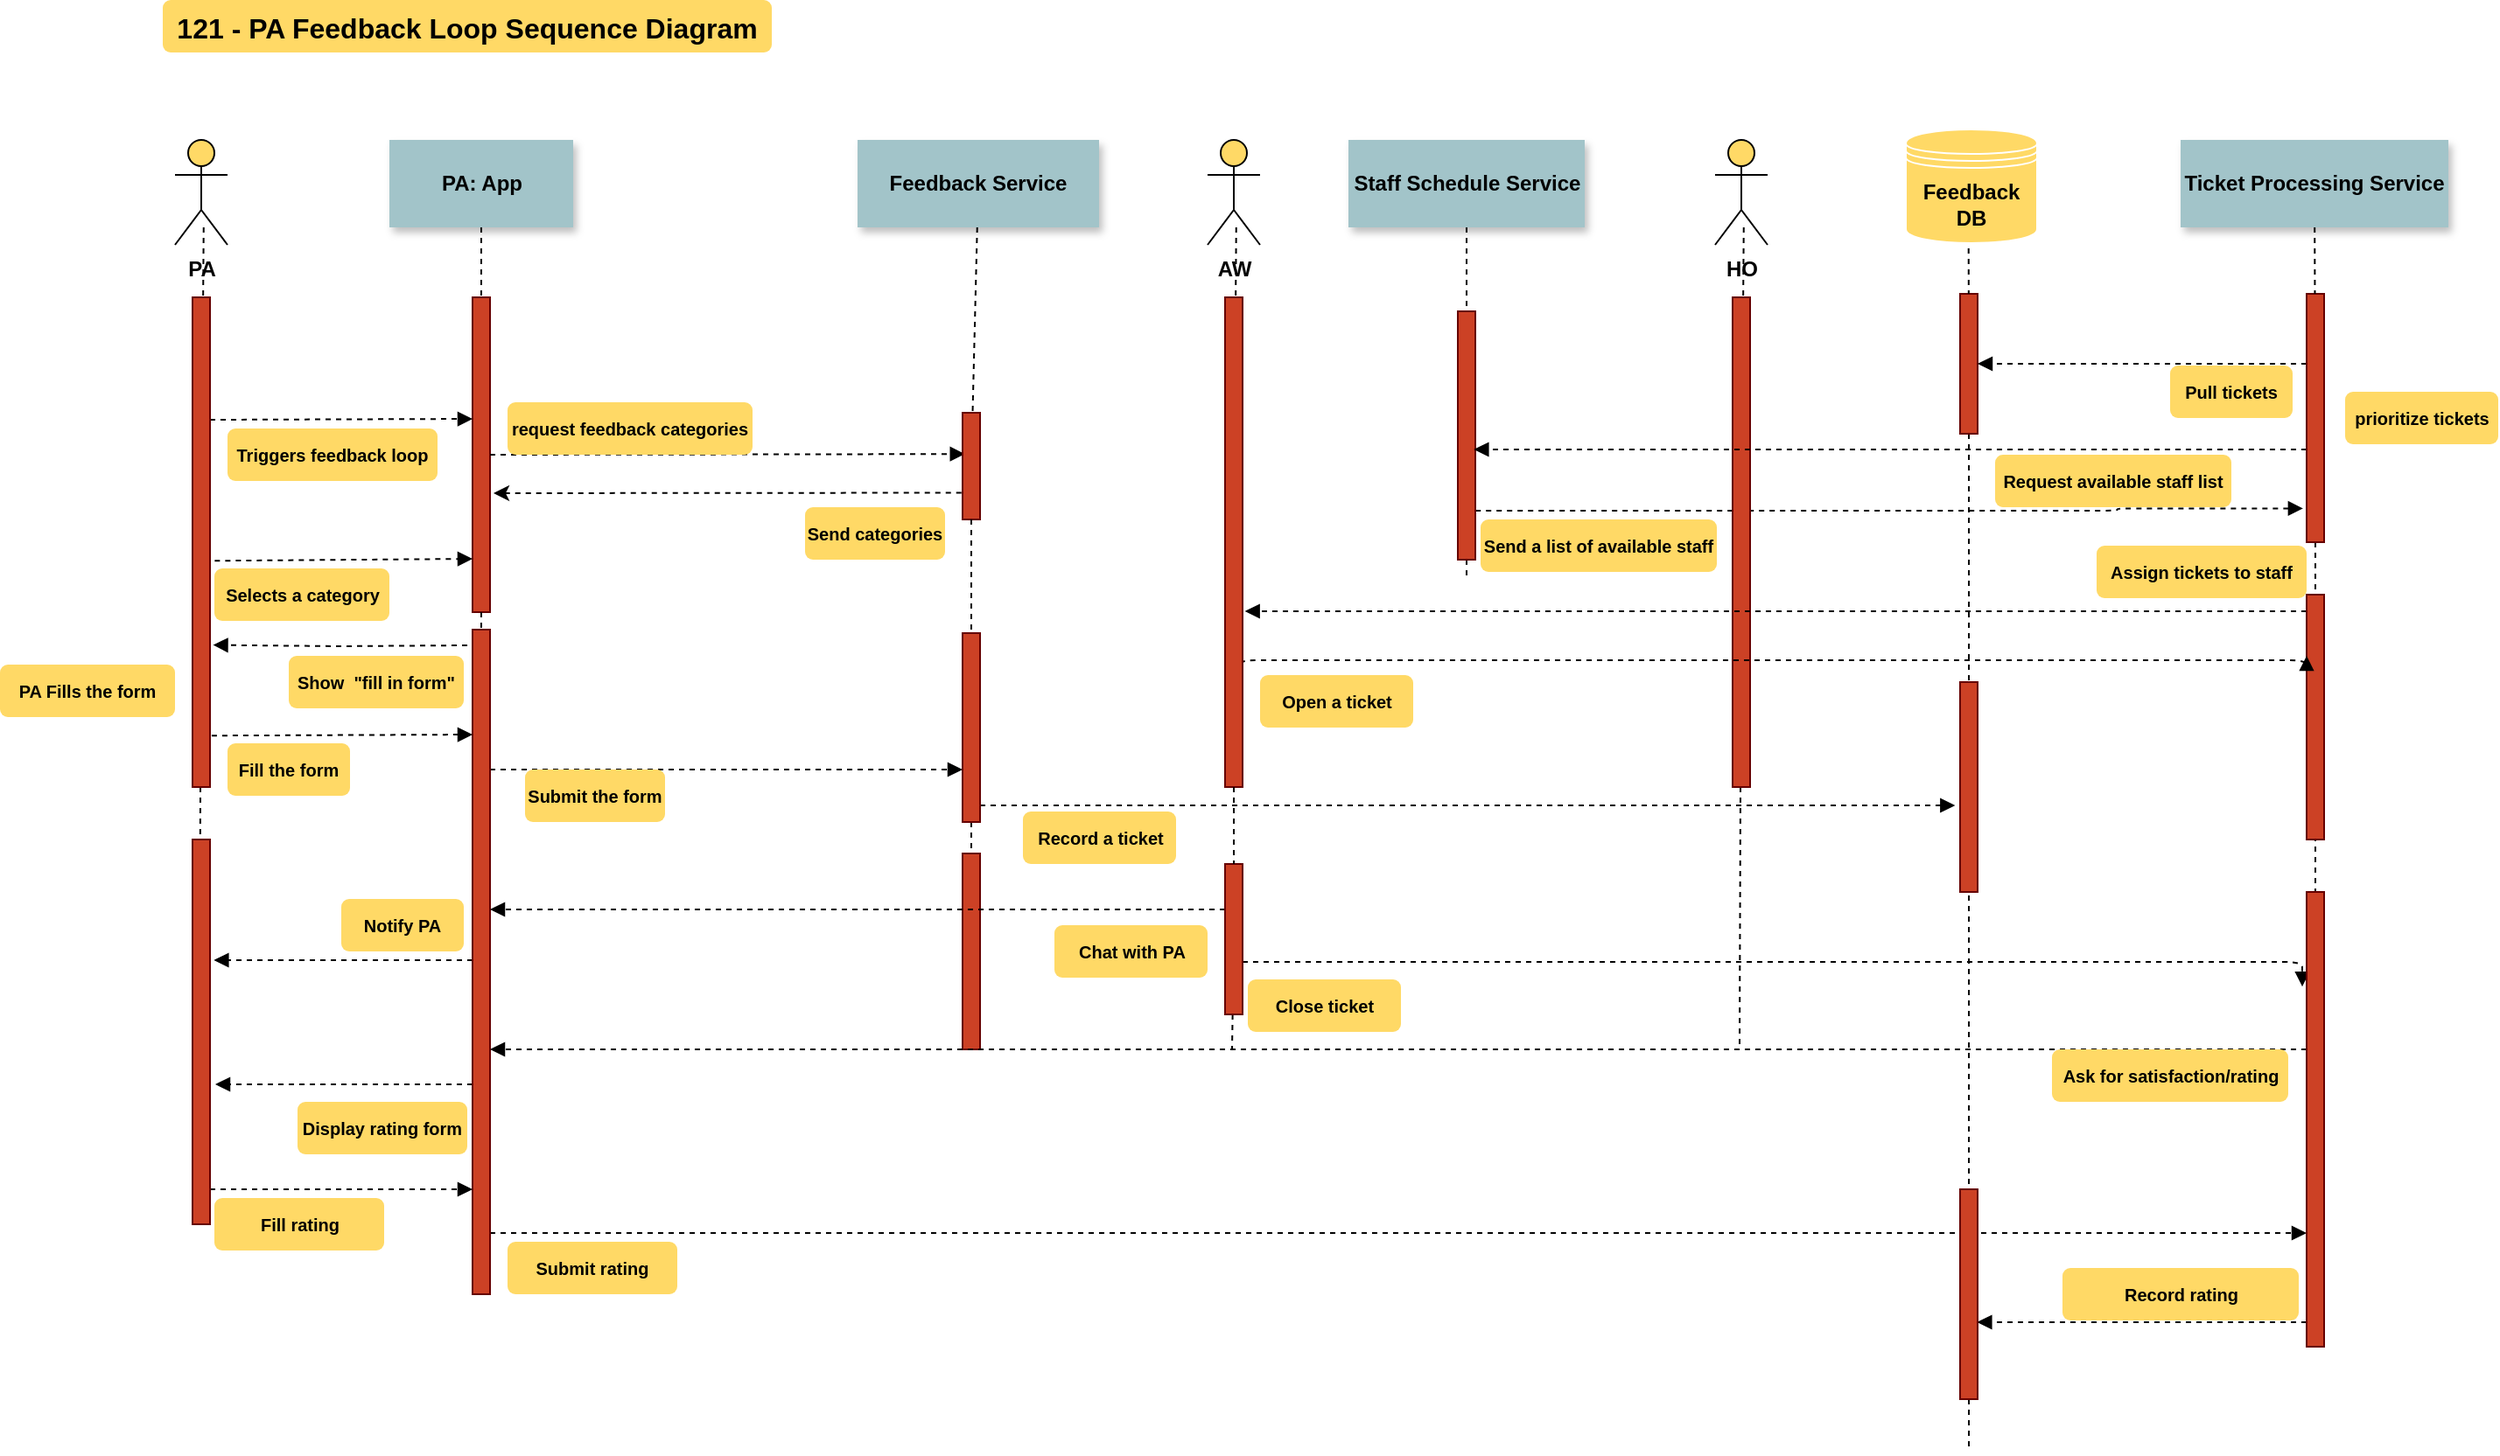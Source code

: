 <mxfile version="12.1.7" type="github" pages="1">
  <diagram name="Page-1" id="9361dd3d-8414-5efd-6122-117bd74ce7a7">
    <mxGraphModel dx="2107" dy="1023" grid="1" gridSize="10" guides="1" tooltips="1" connect="1" arrows="1" fold="1" page="0" pageScale="1.5" pageWidth="826" pageHeight="1169" background="#ffffff" math="0" shadow="0">
      <root>
        <mxCell id="0"/>
        <mxCell id="1" parent="0"/>
        <mxCell id="2" value="" style="fillColor=#CC4125;strokeColor=#660000" parent="1" vertex="1">
          <mxGeometry x="30" y="150" width="10" height="180" as="geometry"/>
        </mxCell>
        <mxCell id="4" value="PA: App" style="shadow=1;fillColor=#A2C4C9;strokeColor=none;whiteSpace=wrap;fontStyle=1" parent="1" vertex="1">
          <mxGeometry x="-17.5" y="60" width="105" height="50" as="geometry"/>
        </mxCell>
        <mxCell id="7" value="Staff Schedule Service" style="shadow=1;fillColor=#A2C4C9;strokeColor=none;whiteSpace=wrap;fontStyle=1" parent="1" vertex="1">
          <mxGeometry x="530.5" y="60" width="135" height="50" as="geometry"/>
        </mxCell>
        <mxCell id="9" value="" style="edgeStyle=none;verticalLabelPosition=top;verticalAlign=bottom;entryX=0.138;entryY=0.387;entryDx=0;entryDy=0;exitX=1;exitY=0.5;exitDx=0;exitDy=0;entryPerimeter=0;dashed=1;endFill=1;endArrow=block;startFill=0;startArrow=none;" parent="1" source="2" target="4HXD_U9j3b60p4fibFge-90" edge="1">
          <mxGeometry x="-150" y="4" width="100" height="100" as="geometry">
            <mxPoint x="60" y="243.5" as="sourcePoint"/>
            <mxPoint x="241.6" y="245.159" as="targetPoint"/>
            <mxPoint x="-31" y="1" as="offset"/>
          </mxGeometry>
        </mxCell>
        <mxCell id="11" value="" style="edgeStyle=none;verticalLabelPosition=top;verticalAlign=bottom;endArrow=none;startArrow=classic;dashed=1;entryX=0;entryY=0.75;entryDx=0;entryDy=0;" parent="1" target="4HXD_U9j3b60p4fibFge-90" edge="1">
          <mxGeometry x="120" y="172.259" width="100" height="100" as="geometry">
            <mxPoint x="42" y="262" as="sourcePoint"/>
            <mxPoint x="286.76" y="260.398" as="targetPoint"/>
          </mxGeometry>
        </mxCell>
        <mxCell id="16" value="" style="edgeStyle=none;endArrow=none;dashed=1;" parent="1" source="4HXD_U9j3b60p4fibFge-112" edge="1">
          <mxGeometry x="807.043" y="270" width="100" height="100" as="geometry">
            <mxPoint x="884.543" y="220.0" as="sourcePoint"/>
            <mxPoint x="885" y="810" as="targetPoint"/>
          </mxGeometry>
        </mxCell>
        <mxCell id="17" value="" style="fillColor=#CC4125;strokeColor=#660000" parent="1" vertex="1">
          <mxGeometry x="880" y="370" width="10" height="120" as="geometry"/>
        </mxCell>
        <mxCell id="30" value="Feedback Service" style="shadow=1;fillColor=#A2C4C9;strokeColor=none;whiteSpace=wrap;fontStyle=1" parent="1" vertex="1">
          <mxGeometry x="250" y="60" width="138" height="50" as="geometry"/>
        </mxCell>
        <mxCell id="33" value="" style="edgeStyle=elbowEdgeStyle;elbow=horizontal;endArrow=none;dashed=1" parent="1" source="4" target="2" edge="1">
          <mxGeometry x="60.0" y="310" width="100" height="100" as="geometry">
            <mxPoint x="60.0" y="410" as="sourcePoint"/>
            <mxPoint x="160" y="310" as="targetPoint"/>
          </mxGeometry>
        </mxCell>
        <mxCell id="jYBo3Zhqs0pMkhHqMW5u-86" value="" style="edgeStyle=orthogonalEdgeStyle;rounded=1;orthogonalLoop=1;jettySize=auto;html=1;entryX=1.175;entryY=0.71;entryDx=0;entryDy=0;entryPerimeter=0;dashed=1;verticalAlign=bottom;endFill=1;endArrow=block;startFill=0;startArrow=none;" parent="1" target="jYBo3Zhqs0pMkhHqMW5u-84" edge="1">
          <mxGeometry x="0.061" y="-19" relative="1" as="geometry">
            <mxPoint x="27" y="349" as="sourcePoint"/>
            <mxPoint as="offset"/>
          </mxGeometry>
        </mxCell>
        <mxCell id="jYBo3Zhqs0pMkhHqMW5u-87" value="" style="text;html=1;resizable=0;points=[];align=center;verticalAlign=bottom;labelBackgroundColor=#ffffff;rounded=1;dashed=1;fontSize=11;strokeColor=#000000;endFill=1;endArrow=block;startFill=0;startArrow=none;" parent="jYBo3Zhqs0pMkhHqMW5u-86" vertex="1" connectable="0">
          <mxGeometry x="0.15" y="-4" relative="1" as="geometry">
            <mxPoint x="6.5" y="25" as="offset"/>
          </mxGeometry>
        </mxCell>
        <mxCell id="xaEXVbpPQqgU4EdOG0RL-72" style="edgeStyle=elbowEdgeStyle;orthogonalLoop=1;jettySize=auto;elbow=vertical;html=1;dashed=1;startFill=0;endArrow=block;endFill=1;" edge="1" parent="1" source="42">
          <mxGeometry relative="1" as="geometry">
            <mxPoint x="310" y="420" as="targetPoint"/>
          </mxGeometry>
        </mxCell>
        <mxCell id="xaEXVbpPQqgU4EdOG0RL-135" style="edgeStyle=elbowEdgeStyle;orthogonalLoop=1;jettySize=auto;elbow=vertical;html=1;dashed=1;startFill=0;endArrow=block;endFill=1;entryX=1.217;entryY=0.313;entryDx=0;entryDy=0;entryPerimeter=0;" edge="1" parent="1" source="42" target="xaEXVbpPQqgU4EdOG0RL-137">
          <mxGeometry relative="1" as="geometry">
            <mxPoint x="-120.0" y="495" as="targetPoint"/>
            <Array as="points"/>
          </mxGeometry>
        </mxCell>
        <mxCell id="xaEXVbpPQqgU4EdOG0RL-161" style="edgeStyle=elbowEdgeStyle;orthogonalLoop=1;jettySize=auto;elbow=vertical;html=1;entryX=1.3;entryY=0.638;entryDx=0;entryDy=0;dashed=1;startFill=0;endArrow=block;endFill=1;entryPerimeter=0;" edge="1" parent="1" source="42" target="xaEXVbpPQqgU4EdOG0RL-137">
          <mxGeometry relative="1" as="geometry">
            <Array as="points">
              <mxPoint x="-80" y="600"/>
            </Array>
          </mxGeometry>
        </mxCell>
        <mxCell id="xaEXVbpPQqgU4EdOG0RL-165" style="edgeStyle=elbowEdgeStyle;orthogonalLoop=1;jettySize=auto;elbow=vertical;html=1;entryX=0;entryY=0.75;entryDx=0;entryDy=0;dashed=1;startFill=0;endArrow=block;endFill=1;" edge="1" parent="1" source="42" target="xaEXVbpPQqgU4EdOG0RL-132">
          <mxGeometry relative="1" as="geometry"/>
        </mxCell>
        <mxCell id="42" value="" style="fillColor=#CC4125;strokeColor=#660000" parent="1" vertex="1">
          <mxGeometry x="30" y="340" width="10" height="380" as="geometry"/>
        </mxCell>
        <mxCell id="44" value="" style="edgeStyle=none;dashed=1;endArrow=none" parent="1" source="2" target="42" edge="1">
          <mxGeometry x="-120" y="300" width="100" height="100" as="geometry">
            <mxPoint x="-120" y="400" as="sourcePoint"/>
            <mxPoint x="-20" y="300" as="targetPoint"/>
          </mxGeometry>
        </mxCell>
        <mxCell id="49" value="" style="fillColor=#CC4125;strokeColor=#660000" parent="1" vertex="1">
          <mxGeometry x="310" y="468" width="10" height="112" as="geometry"/>
        </mxCell>
        <mxCell id="50" value="" style="edgeStyle=none;endArrow=none;dashed=1" parent="1" source="4HXD_U9j3b60p4fibFge-125" target="49" edge="1">
          <mxGeometry x="266.571" y="205" width="100" height="100" as="geometry">
            <mxPoint x="341.736" y="150" as="sourcePoint"/>
            <mxPoint x="341.736" y="329.394" as="targetPoint"/>
          </mxGeometry>
        </mxCell>
        <mxCell id="71" value="121 - PA Feedback Loop Sequence Diagram" style="rounded=1;fontStyle=1;fillColor=#FFD966;strokeColor=none;fontSize=16;" parent="1" vertex="1">
          <mxGeometry x="-147" y="-20" width="348" height="30" as="geometry"/>
        </mxCell>
        <mxCell id="72" value="PA Fills the form" style="rounded=1;fontStyle=1;fillColor=#FFD966;strokeColor=none;whiteSpace=wrap;fontSize=10;" parent="1" vertex="1">
          <mxGeometry x="-240" y="360" width="100" height="30" as="geometry"/>
        </mxCell>
        <mxCell id="4HXD_U9j3b60p4fibFge-92" style="edgeStyle=orthogonalEdgeStyle;rounded=1;orthogonalLoop=1;jettySize=auto;html=1;dashed=1;verticalAlign=bottom;endFill=1;endArrow=block;startFill=0;startArrow=none;exitX=1.01;exitY=0.803;exitDx=0;exitDy=0;exitPerimeter=0;entryX=-0.205;entryY=0.864;entryDx=0;entryDy=0;entryPerimeter=0;" parent="1" edge="1" target="xaEXVbpPQqgU4EdOG0RL-106" source="4HXD_U9j3b60p4fibFge-109">
          <mxGeometry relative="1" as="geometry">
            <mxPoint x="640" y="270" as="sourcePoint"/>
            <mxPoint x="797" y="270" as="targetPoint"/>
            <Array as="points">
              <mxPoint x="970" y="272"/>
              <mxPoint x="970" y="271"/>
            </Array>
          </mxGeometry>
        </mxCell>
        <mxCell id="4HXD_U9j3b60p4fibFge-93" value="" style="text;html=1;resizable=0;points=[];align=center;verticalAlign=bottom;labelBackgroundColor=#ffffff;rounded=1;dashed=1;fontSize=11;strokeColor=#000000;endFill=1;endArrow=block;startFill=0;startArrow=none;" parent="4HXD_U9j3b60p4fibFge-92" vertex="1" connectable="0">
          <mxGeometry x="-0.003" y="10" relative="1" as="geometry">
            <mxPoint x="-159.5" y="28" as="offset"/>
          </mxGeometry>
        </mxCell>
        <mxCell id="HILvpN4AN2ozblUCMKvK-93" value="" style="edgeStyle=none;endArrow=none;dashed=1;exitX=0.5;exitY=1;exitDx=0;exitDy=0;" parent="1" source="4HXD_U9j3b60p4fibFge-109" edge="1">
          <mxGeometry x="626.571" y="339.697" width="100" height="100" as="geometry">
            <mxPoint x="598" y="270" as="sourcePoint"/>
            <mxPoint x="598" y="310" as="targetPoint"/>
          </mxGeometry>
        </mxCell>
        <mxCell id="4HXD_U9j3b60p4fibFge-90" value="" style="fillColor=#CC4125;strokeColor=#660000" parent="1" vertex="1">
          <mxGeometry x="310" y="216" width="10" height="61" as="geometry"/>
        </mxCell>
        <mxCell id="4HXD_U9j3b60p4fibFge-91" value="" style="edgeStyle=none;endArrow=none;dashed=1" parent="1" source="30" target="4HXD_U9j3b60p4fibFge-90" edge="1">
          <mxGeometry x="266.571" y="205" width="100" height="100" as="geometry">
            <mxPoint x="315" y="110" as="sourcePoint"/>
            <mxPoint x="315" y="468.333" as="targetPoint"/>
          </mxGeometry>
        </mxCell>
        <mxCell id="4HXD_U9j3b60p4fibFge-109" value="" style="fillColor=#CC4125;strokeColor=#660000" parent="1" vertex="1">
          <mxGeometry x="593" y="158" width="10" height="142" as="geometry"/>
        </mxCell>
        <mxCell id="4HXD_U9j3b60p4fibFge-110" value="" style="edgeStyle=none;endArrow=none;dashed=1;exitX=0.5;exitY=1;exitDx=0;exitDy=0;" parent="1" source="7" target="4HXD_U9j3b60p4fibFge-109" edge="1">
          <mxGeometry x="626.571" y="339.697" width="100" height="100" as="geometry">
            <mxPoint x="597.5" y="110" as="sourcePoint"/>
            <mxPoint x="597.881" y="307" as="targetPoint"/>
          </mxGeometry>
        </mxCell>
        <mxCell id="4HXD_U9j3b60p4fibFge-112" value="" style="fillColor=#CC4125;strokeColor=#660000" parent="1" vertex="1">
          <mxGeometry x="880" y="148" width="10" height="80" as="geometry"/>
        </mxCell>
        <mxCell id="4HXD_U9j3b60p4fibFge-113" value="" style="edgeStyle=none;endArrow=none;dashed=1;" parent="1" target="4HXD_U9j3b60p4fibFge-112" edge="1">
          <mxGeometry x="807.043" y="270" width="100" height="100" as="geometry">
            <mxPoint x="884.836" y="110" as="sourcePoint"/>
            <mxPoint x="884.965" y="290" as="targetPoint"/>
          </mxGeometry>
        </mxCell>
        <mxCell id="4HXD_U9j3b60p4fibFge-121" value="prioritize tickets" style="rounded=1;fontStyle=1;fillColor=#FFD966;strokeColor=none;whiteSpace=wrap;fontSize=10;" parent="1" vertex="1">
          <mxGeometry x="1100" y="204" width="87.5" height="30" as="geometry"/>
        </mxCell>
        <mxCell id="xaEXVbpPQqgU4EdOG0RL-100" style="edgeStyle=elbowEdgeStyle;orthogonalLoop=1;jettySize=auto;elbow=vertical;html=1;dashed=1;startFill=0;endArrow=block;endFill=1;entryX=-0.283;entryY=0.586;entryDx=0;entryDy=0;entryPerimeter=0;" edge="1" parent="1" source="4HXD_U9j3b60p4fibFge-125" target="17">
          <mxGeometry relative="1" as="geometry">
            <mxPoint x="850" y="440" as="targetPoint"/>
          </mxGeometry>
        </mxCell>
        <mxCell id="4HXD_U9j3b60p4fibFge-125" value="" style="fillColor=#CC4125;strokeColor=#660000" parent="1" vertex="1">
          <mxGeometry x="310" y="342" width="10" height="108" as="geometry"/>
        </mxCell>
        <mxCell id="4HXD_U9j3b60p4fibFge-126" value="" style="edgeStyle=none;endArrow=none;dashed=1" parent="1" source="4HXD_U9j3b60p4fibFge-90" target="4HXD_U9j3b60p4fibFge-125" edge="1">
          <mxGeometry x="266.571" y="205" width="100" height="100" as="geometry">
            <mxPoint x="315.0" y="280.0" as="sourcePoint"/>
            <mxPoint x="315.0" y="468" as="targetPoint"/>
          </mxGeometry>
        </mxCell>
        <mxCell id="jYBo3Zhqs0pMkhHqMW5u-81" value="" style="edgeStyle=none;verticalLabelPosition=top;verticalAlign=bottom;labelPosition=left;align=center;exitX=1.268;exitY=0.538;exitDx=0;exitDy=0;exitPerimeter=0;dashed=1;endFill=1;endArrow=block;startFill=0;startArrow=none;" parent="1" source="jYBo3Zhqs0pMkhHqMW5u-84" edge="1">
          <mxGeometry width="100" height="100" as="geometry">
            <mxPoint x="-60" y="299.5" as="sourcePoint"/>
            <mxPoint x="30" y="299.5" as="targetPoint"/>
            <mxPoint x="14" y="20" as="offset"/>
          </mxGeometry>
        </mxCell>
        <mxCell id="3" value="" style="edgeStyle=none;verticalLabelPosition=top;verticalAlign=bottom;labelPosition=left;align=center;exitX=1;exitY=0.25;exitDx=0;exitDy=0;dashed=1;endFill=1;endArrow=block;startFill=0;startArrow=none;" parent="1" source="jYBo3Zhqs0pMkhHqMW5u-84" edge="1">
          <mxGeometry width="100" height="100" as="geometry">
            <mxPoint x="-60" y="219.5" as="sourcePoint"/>
            <mxPoint x="30" y="219.5" as="targetPoint"/>
            <mxPoint x="5" y="20" as="offset"/>
          </mxGeometry>
        </mxCell>
        <mxCell id="jYBo3Zhqs0pMkhHqMW5u-89" value="" style="edgeStyle=none;verticalLabelPosition=top;verticalAlign=bottom;labelPosition=left;align=center;exitX=1.096;exitY=0.895;exitDx=0;exitDy=0;exitPerimeter=0;dashed=1;endFill=1;endArrow=block;startFill=0;startArrow=none;" parent="1" source="jYBo3Zhqs0pMkhHqMW5u-84" edge="1">
          <mxGeometry width="100" height="100" as="geometry">
            <mxPoint x="-107.32" y="400.64" as="sourcePoint"/>
            <mxPoint x="30" y="400" as="targetPoint"/>
            <mxPoint x="-5" y="20" as="offset"/>
          </mxGeometry>
        </mxCell>
        <mxCell id="xaEXVbpPQqgU4EdOG0RL-86" value="" style="group" vertex="1" connectable="0" parent="1">
          <mxGeometry x="740" y="60" width="30" height="520" as="geometry"/>
        </mxCell>
        <mxCell id="xaEXVbpPQqgU4EdOG0RL-87" value="" style="edgeStyle=none;endArrow=none;dashed=1" edge="1" parent="xaEXVbpPQqgU4EdOG0RL-86" target="xaEXVbpPQqgU4EdOG0RL-90">
          <mxGeometry x="-35.429" y="145" width="100" height="100" as="geometry">
            <mxPoint x="16.373" y="50" as="sourcePoint"/>
            <mxPoint x="14" y="520" as="targetPoint"/>
          </mxGeometry>
        </mxCell>
        <mxCell id="xaEXVbpPQqgU4EdOG0RL-88" value="" style="group" vertex="1" connectable="0" parent="xaEXVbpPQqgU4EdOG0RL-86">
          <mxGeometry width="30" height="520" as="geometry"/>
        </mxCell>
        <mxCell id="xaEXVbpPQqgU4EdOG0RL-89" value="" style="edgeStyle=none;endArrow=none;dashed=1" edge="1" parent="xaEXVbpPQqgU4EdOG0RL-88" source="xaEXVbpPQqgU4EdOG0RL-90">
          <mxGeometry x="-35.429" y="145" width="100" height="100" as="geometry">
            <mxPoint x="16.373" y="50" as="sourcePoint"/>
            <mxPoint x="14" y="520" as="targetPoint"/>
          </mxGeometry>
        </mxCell>
        <mxCell id="xaEXVbpPQqgU4EdOG0RL-90" value="" style="fillColor=#CC4125;strokeColor=#660000" vertex="1" parent="xaEXVbpPQqgU4EdOG0RL-88">
          <mxGeometry x="10" y="90" width="10" height="280" as="geometry"/>
        </mxCell>
        <mxCell id="xaEXVbpPQqgU4EdOG0RL-91" value="HO" style="shape=umlActor;verticalLabelPosition=bottom;labelBackgroundColor=none;verticalAlign=top;html=1;outlineConnect=0;fillColor=#FFD966;fontStyle=1" vertex="1" parent="xaEXVbpPQqgU4EdOG0RL-88">
          <mxGeometry width="30" height="60" as="geometry"/>
        </mxCell>
        <mxCell id="xaEXVbpPQqgU4EdOG0RL-103" value="Ticket Processing Service" style="shadow=1;fillColor=#A2C4C9;strokeColor=none;whiteSpace=wrap;fontStyle=1" vertex="1" parent="1">
          <mxGeometry x="1006" y="60" width="153" height="50" as="geometry"/>
        </mxCell>
        <mxCell id="xaEXVbpPQqgU4EdOG0RL-104" value="" style="edgeStyle=none;endArrow=none;dashed=1;" edge="1" parent="1" source="xaEXVbpPQqgU4EdOG0RL-106">
          <mxGeometry x="1004.543" y="270" width="100" height="100" as="geometry">
            <mxPoint x="1082.043" y="220.0" as="sourcePoint"/>
            <mxPoint x="1083" y="650" as="targetPoint"/>
          </mxGeometry>
        </mxCell>
        <mxCell id="xaEXVbpPQqgU4EdOG0RL-115" style="edgeStyle=elbowEdgeStyle;orthogonalLoop=1;jettySize=auto;elbow=vertical;html=1;dashed=1;startFill=0;endArrow=block;endFill=1;fontSize=11;entryX=1.133;entryY=0.641;entryDx=0;entryDy=0;entryPerimeter=0;" edge="1" parent="1" source="xaEXVbpPQqgU4EdOG0RL-105" target="xaEXVbpPQqgU4EdOG0RL-96">
          <mxGeometry relative="1" as="geometry">
            <mxPoint x="760" y="330" as="targetPoint"/>
          </mxGeometry>
        </mxCell>
        <mxCell id="xaEXVbpPQqgU4EdOG0RL-105" value="" style="fillColor=#CC4125;strokeColor=#660000" vertex="1" parent="1">
          <mxGeometry x="1078" y="320" width="10" height="140" as="geometry"/>
        </mxCell>
        <mxCell id="xaEXVbpPQqgU4EdOG0RL-110" style="edgeStyle=elbowEdgeStyle;orthogonalLoop=1;jettySize=auto;elbow=vertical;html=1;entryX=1;entryY=0.5;entryDx=0;entryDy=0;dashed=1;startFill=0;endArrow=block;endFill=1;fontSize=16;" edge="1" parent="1" source="xaEXVbpPQqgU4EdOG0RL-106" target="4HXD_U9j3b60p4fibFge-112">
          <mxGeometry relative="1" as="geometry"/>
        </mxCell>
        <mxCell id="xaEXVbpPQqgU4EdOG0RL-111" value="" style="text;html=1;resizable=0;points=[];align=center;verticalAlign=bottom;labelBackgroundColor=#ffffff;fontSize=11;rounded=1;dashed=1;strokeColor=#000000;endFill=1;endArrow=block;startFill=0;startArrow=none;" vertex="1" connectable="0" parent="xaEXVbpPQqgU4EdOG0RL-110">
          <mxGeometry x="0.265" y="1" relative="1" as="geometry">
            <mxPoint as="offset"/>
          </mxGeometry>
        </mxCell>
        <mxCell id="xaEXVbpPQqgU4EdOG0RL-112" style="edgeStyle=elbowEdgeStyle;orthogonalLoop=1;jettySize=auto;elbow=vertical;html=1;entryX=0.917;entryY=0.556;entryDx=0;entryDy=0;entryPerimeter=0;dashed=1;startFill=0;endArrow=block;endFill=1;fontSize=16;" edge="1" parent="1" source="xaEXVbpPQqgU4EdOG0RL-106" target="4HXD_U9j3b60p4fibFge-109">
          <mxGeometry relative="1" as="geometry"/>
        </mxCell>
        <mxCell id="xaEXVbpPQqgU4EdOG0RL-113" value="" style="text;html=1;resizable=0;points=[];align=center;verticalAlign=bottom;labelBackgroundColor=#ffffff;fontSize=11;rounded=1;dashed=1;strokeColor=#000000;endFill=1;endArrow=block;startFill=0;startArrow=none;" vertex="1" connectable="0" parent="xaEXVbpPQqgU4EdOG0RL-112">
          <mxGeometry y="116" relative="1" as="geometry">
            <mxPoint x="120.5" y="-93" as="offset"/>
          </mxGeometry>
        </mxCell>
        <mxCell id="xaEXVbpPQqgU4EdOG0RL-106" value="" style="fillColor=#CC4125;strokeColor=#660000" vertex="1" parent="1">
          <mxGeometry x="1078" y="148" width="10" height="142" as="geometry"/>
        </mxCell>
        <mxCell id="xaEXVbpPQqgU4EdOG0RL-107" value="" style="edgeStyle=none;endArrow=none;dashed=1;" edge="1" parent="1" source="xaEXVbpPQqgU4EdOG0RL-103" target="xaEXVbpPQqgU4EdOG0RL-106">
          <mxGeometry x="1004.543" y="270" width="100" height="100" as="geometry">
            <mxPoint x="1082.306" y="110" as="sourcePoint"/>
            <mxPoint x="1082.465" y="290" as="targetPoint"/>
          </mxGeometry>
        </mxCell>
        <mxCell id="xaEXVbpPQqgU4EdOG0RL-108" value="Feedback DB" style="shape=datastore;whiteSpace=wrap;html=1;labelBackgroundColor=none;fillColor=#FFD966;strokeColor=#FFFFFF;fontStyle=1" vertex="1" parent="1">
          <mxGeometry x="849" y="54" width="75" height="65" as="geometry"/>
        </mxCell>
        <mxCell id="xaEXVbpPQqgU4EdOG0RL-93" value="" style="edgeStyle=none;endArrow=none;dashed=1" edge="1" parent="1" target="xaEXVbpPQqgU4EdOG0RL-96">
          <mxGeometry x="414.571" y="205" width="100" height="100" as="geometry">
            <mxPoint x="466.373" y="110" as="sourcePoint"/>
            <mxPoint x="464" y="580" as="targetPoint"/>
          </mxGeometry>
        </mxCell>
        <mxCell id="xaEXVbpPQqgU4EdOG0RL-95" value="" style="edgeStyle=none;endArrow=none;dashed=1" edge="1" parent="1" source="xaEXVbpPQqgU4EdOG0RL-124">
          <mxGeometry x="414.571" y="205" width="100" height="100" as="geometry">
            <mxPoint x="466.373" y="110" as="sourcePoint"/>
            <mxPoint x="464" y="580" as="targetPoint"/>
          </mxGeometry>
        </mxCell>
        <mxCell id="xaEXVbpPQqgU4EdOG0RL-119" style="edgeStyle=elbowEdgeStyle;orthogonalLoop=1;jettySize=auto;elbow=vertical;html=1;exitX=1;exitY=0.75;exitDx=0;exitDy=0;entryX=0;entryY=0.25;entryDx=0;entryDy=0;dashed=1;startFill=0;endArrow=block;endFill=1;fontSize=11;" edge="1" parent="1" source="xaEXVbpPQqgU4EdOG0RL-96" target="xaEXVbpPQqgU4EdOG0RL-105">
          <mxGeometry relative="1" as="geometry"/>
        </mxCell>
        <mxCell id="xaEXVbpPQqgU4EdOG0RL-96" value="" style="fillColor=#CC4125;strokeColor=#660000" vertex="1" parent="1">
          <mxGeometry x="460" y="150" width="10" height="280" as="geometry"/>
        </mxCell>
        <mxCell id="xaEXVbpPQqgU4EdOG0RL-97" value="AW" style="shape=umlActor;verticalLabelPosition=bottom;labelBackgroundColor=none;verticalAlign=top;html=1;outlineConnect=0;fillColor=#FFD966;fontStyle=1" vertex="1" parent="1">
          <mxGeometry x="450" y="60" width="30" height="60" as="geometry"/>
        </mxCell>
        <mxCell id="xaEXVbpPQqgU4EdOG0RL-126" style="edgeStyle=elbowEdgeStyle;orthogonalLoop=1;jettySize=auto;elbow=vertical;html=1;dashed=1;startFill=0;endArrow=block;endFill=1;fontSize=11;" edge="1" parent="1" source="xaEXVbpPQqgU4EdOG0RL-124" target="42">
          <mxGeometry relative="1" as="geometry">
            <Array as="points">
              <mxPoint x="400" y="500"/>
            </Array>
          </mxGeometry>
        </mxCell>
        <mxCell id="xaEXVbpPQqgU4EdOG0RL-127" value="" style="text;html=1;resizable=0;points=[];align=center;verticalAlign=middle;fontSize=10;rounded=1;fontStyle=1;fillColor=#FFD966;" vertex="1" connectable="0" parent="xaEXVbpPQqgU4EdOG0RL-126">
          <mxGeometry y="144" relative="1" as="geometry">
            <mxPoint x="140" y="-128.5" as="offset"/>
          </mxGeometry>
        </mxCell>
        <mxCell id="xaEXVbpPQqgU4EdOG0RL-129" style="edgeStyle=elbowEdgeStyle;orthogonalLoop=1;jettySize=auto;elbow=vertical;html=1;dashed=1;startFill=0;endArrow=block;endFill=1;entryX=-0.25;entryY=0.208;entryDx=0;entryDy=0;entryPerimeter=0;" edge="1" parent="1" source="xaEXVbpPQqgU4EdOG0RL-124" target="xaEXVbpPQqgU4EdOG0RL-132">
          <mxGeometry relative="1" as="geometry">
            <mxPoint x="1080" y="517.0" as="targetPoint"/>
            <Array as="points">
              <mxPoint x="830" y="530"/>
              <mxPoint x="610" y="540"/>
              <mxPoint x="640" y="530"/>
            </Array>
          </mxGeometry>
        </mxCell>
        <mxCell id="xaEXVbpPQqgU4EdOG0RL-124" value="" style="fillColor=#CC4125;strokeColor=#660000" vertex="1" parent="1">
          <mxGeometry x="460" y="474" width="10" height="86" as="geometry"/>
        </mxCell>
        <mxCell id="xaEXVbpPQqgU4EdOG0RL-125" value="" style="edgeStyle=none;endArrow=none;dashed=1" edge="1" parent="1" source="xaEXVbpPQqgU4EdOG0RL-96" target="xaEXVbpPQqgU4EdOG0RL-124">
          <mxGeometry x="414.571" y="205" width="100" height="100" as="geometry">
            <mxPoint x="464.517" y="430" as="sourcePoint"/>
            <mxPoint x="464" y="580" as="targetPoint"/>
          </mxGeometry>
        </mxCell>
        <mxCell id="xaEXVbpPQqgU4EdOG0RL-133" style="edgeStyle=elbowEdgeStyle;orthogonalLoop=1;jettySize=auto;elbow=vertical;html=1;dashed=1;startFill=0;endArrow=block;endFill=1;" edge="1" parent="1" source="xaEXVbpPQqgU4EdOG0RL-132">
          <mxGeometry relative="1" as="geometry">
            <mxPoint x="40" y="580" as="targetPoint"/>
            <Array as="points">
              <mxPoint x="610" y="580"/>
              <mxPoint x="110" y="570"/>
            </Array>
          </mxGeometry>
        </mxCell>
        <mxCell id="xaEXVbpPQqgU4EdOG0RL-168" style="edgeStyle=elbowEdgeStyle;orthogonalLoop=1;jettySize=auto;elbow=vertical;html=1;entryX=0.967;entryY=0.635;entryDx=0;entryDy=0;entryPerimeter=0;dashed=1;startFill=0;endArrow=block;endFill=1;" edge="1" parent="1" source="xaEXVbpPQqgU4EdOG0RL-132" target="xaEXVbpPQqgU4EdOG0RL-167">
          <mxGeometry relative="1" as="geometry"/>
        </mxCell>
        <mxCell id="xaEXVbpPQqgU4EdOG0RL-132" value="" style="fillColor=#CC4125;strokeColor=#660000" vertex="1" parent="1">
          <mxGeometry x="1078" y="490" width="10" height="260" as="geometry"/>
        </mxCell>
        <mxCell id="jYBo3Zhqs0pMkhHqMW5u-85" value="" style="edgeStyle=none;endArrow=none;dashed=1" parent="1" target="jYBo3Zhqs0pMkhHqMW5u-84" edge="1">
          <mxGeometry x="-175.429" y="205" width="100" height="100" as="geometry">
            <mxPoint x="-123.627" y="110" as="sourcePoint"/>
            <mxPoint x="-126" y="580" as="targetPoint"/>
          </mxGeometry>
        </mxCell>
        <mxCell id="jYBo3Zhqs0pMkhHqMW5u-78" value="" style="edgeStyle=none;endArrow=none;dashed=1" parent="1" source="jYBo3Zhqs0pMkhHqMW5u-84" edge="1">
          <mxGeometry x="-175.429" y="205" width="100" height="100" as="geometry">
            <mxPoint x="-123.627" y="110" as="sourcePoint"/>
            <mxPoint x="-126" y="580" as="targetPoint"/>
          </mxGeometry>
        </mxCell>
        <mxCell id="jYBo3Zhqs0pMkhHqMW5u-84" value="" style="fillColor=#CC4125;strokeColor=#660000" parent="1" vertex="1">
          <mxGeometry x="-130" y="150" width="10" height="280" as="geometry"/>
        </mxCell>
        <mxCell id="jYBo3Zhqs0pMkhHqMW5u-72" value="PA" style="shape=umlActor;verticalLabelPosition=bottom;labelBackgroundColor=none;verticalAlign=top;html=1;outlineConnect=0;fillColor=#FFD966;fontStyle=1" parent="1" vertex="1">
          <mxGeometry x="-140" y="60" width="30" height="60" as="geometry"/>
        </mxCell>
        <mxCell id="xaEXVbpPQqgU4EdOG0RL-163" style="edgeStyle=elbowEdgeStyle;orthogonalLoop=1;jettySize=auto;elbow=vertical;html=1;dashed=1;startFill=0;endArrow=block;endFill=1;" edge="1" parent="1" source="xaEXVbpPQqgU4EdOG0RL-137">
          <mxGeometry relative="1" as="geometry">
            <mxPoint x="30" y="660" as="targetPoint"/>
            <Array as="points">
              <mxPoint x="10" y="660"/>
            </Array>
          </mxGeometry>
        </mxCell>
        <mxCell id="xaEXVbpPQqgU4EdOG0RL-137" value="" style="fillColor=#CC4125;strokeColor=#660000" vertex="1" parent="1">
          <mxGeometry x="-130" y="460" width="10" height="220" as="geometry"/>
        </mxCell>
        <mxCell id="xaEXVbpPQqgU4EdOG0RL-138" value="Chat with PA" style="rounded=1;fontStyle=1;fillColor=#FFD966;strokeColor=none;whiteSpace=wrap;fontSize=10;" vertex="1" parent="1">
          <mxGeometry x="362.5" y="509" width="87.5" height="30" as="geometry"/>
        </mxCell>
        <mxCell id="xaEXVbpPQqgU4EdOG0RL-140" value="Record a ticket" style="rounded=1;fontStyle=1;fillColor=#FFD966;strokeColor=none;whiteSpace=wrap;fontSize=10;" vertex="1" parent="1">
          <mxGeometry x="344.5" y="444" width="87.5" height="30" as="geometry"/>
        </mxCell>
        <mxCell id="xaEXVbpPQqgU4EdOG0RL-141" value="Submit the form" style="rounded=1;fontStyle=1;fillColor=#FFD966;strokeColor=none;whiteSpace=wrap;fontSize=10;" vertex="1" parent="1">
          <mxGeometry x="60" y="420" width="80" height="30" as="geometry"/>
        </mxCell>
        <mxCell id="xaEXVbpPQqgU4EdOG0RL-143" value="Send categories" style="rounded=1;fontStyle=1;fillColor=#FFD966;strokeColor=none;whiteSpace=wrap;fontSize=10;" vertex="1" parent="1">
          <mxGeometry x="220" y="270" width="80" height="30" as="geometry"/>
        </mxCell>
        <mxCell id="xaEXVbpPQqgU4EdOG0RL-144" value="Send a list of available staff" style="rounded=1;fontStyle=1;fillColor=#FFD966;strokeColor=none;whiteSpace=wrap;fontSize=10;" vertex="1" parent="1">
          <mxGeometry x="606" y="277" width="135" height="30" as="geometry"/>
        </mxCell>
        <mxCell id="xaEXVbpPQqgU4EdOG0RL-145" value="Request available staff list" style="rounded=1;fontStyle=1;fillColor=#FFD966;strokeColor=none;whiteSpace=wrap;fontSize=10;" vertex="1" parent="1">
          <mxGeometry x="900" y="240" width="135" height="30" as="geometry"/>
        </mxCell>
        <mxCell id="xaEXVbpPQqgU4EdOG0RL-147" value="Pull tickets" style="rounded=1;fontStyle=1;fillColor=#FFD966;strokeColor=none;whiteSpace=wrap;fontSize=10;" vertex="1" parent="1">
          <mxGeometry x="1000" y="189" width="70" height="30" as="geometry"/>
        </mxCell>
        <mxCell id="xaEXVbpPQqgU4EdOG0RL-148" value="Close ticket" style="rounded=1;fontStyle=1;fillColor=#FFD966;strokeColor=none;whiteSpace=wrap;fontSize=10;" vertex="1" parent="1">
          <mxGeometry x="473" y="540" width="87.5" height="30" as="geometry"/>
        </mxCell>
        <mxCell id="xaEXVbpPQqgU4EdOG0RL-150" value="Open a ticket" style="rounded=1;fontStyle=1;fillColor=#FFD966;strokeColor=none;whiteSpace=wrap;fontSize=10;" vertex="1" parent="1">
          <mxGeometry x="480" y="366" width="87.5" height="30" as="geometry"/>
        </mxCell>
        <mxCell id="xaEXVbpPQqgU4EdOG0RL-151" value="request feedback categories" style="rounded=1;fontStyle=1;fillColor=#FFD966;strokeColor=none;whiteSpace=wrap;fontSize=10;" vertex="1" parent="1">
          <mxGeometry x="50" y="210" width="140" height="30" as="geometry"/>
        </mxCell>
        <mxCell id="xaEXVbpPQqgU4EdOG0RL-152" value="Triggers feedback loop" style="rounded=1;fontStyle=1;fillColor=#FFD966;strokeColor=none;whiteSpace=wrap;fontSize=10;" vertex="1" parent="1">
          <mxGeometry x="-110" y="225" width="120" height="30" as="geometry"/>
        </mxCell>
        <mxCell id="xaEXVbpPQqgU4EdOG0RL-155" value="Selects a category" style="rounded=1;fontStyle=1;fillColor=#FFD966;strokeColor=none;whiteSpace=wrap;fontSize=10;" vertex="1" parent="1">
          <mxGeometry x="-117.5" y="305" width="100" height="30" as="geometry"/>
        </mxCell>
        <mxCell id="xaEXVbpPQqgU4EdOG0RL-156" value="Show  &quot;fill in form&quot;" style="rounded=1;fontStyle=1;fillColor=#FFD966;strokeColor=none;whiteSpace=wrap;fontSize=10;" vertex="1" parent="1">
          <mxGeometry x="-75" y="355" width="100" height="30" as="geometry"/>
        </mxCell>
        <mxCell id="xaEXVbpPQqgU4EdOG0RL-157" value="Fill the form" style="rounded=1;fontStyle=1;fillColor=#FFD966;strokeColor=none;whiteSpace=wrap;fontSize=10;" vertex="1" parent="1">
          <mxGeometry x="-110" y="405" width="70" height="30" as="geometry"/>
        </mxCell>
        <mxCell id="xaEXVbpPQqgU4EdOG0RL-158" value="Notify PA" style="rounded=1;fontStyle=1;fillColor=#FFD966;strokeColor=none;whiteSpace=wrap;fontSize=10;" vertex="1" parent="1">
          <mxGeometry x="-45" y="494" width="70" height="30" as="geometry"/>
        </mxCell>
        <mxCell id="xaEXVbpPQqgU4EdOG0RL-159" value="Assign tickets to staff" style="rounded=1;fontStyle=1;fillColor=#FFD966;strokeColor=none;whiteSpace=wrap;fontSize=10;" vertex="1" parent="1">
          <mxGeometry x="958" y="292" width="120" height="30" as="geometry"/>
        </mxCell>
        <mxCell id="xaEXVbpPQqgU4EdOG0RL-160" value="Ask for satisfaction/rating" style="rounded=1;fontStyle=1;fillColor=#FFD966;strokeColor=none;whiteSpace=wrap;fontSize=10;" vertex="1" parent="1">
          <mxGeometry x="932.5" y="580" width="135" height="30" as="geometry"/>
        </mxCell>
        <mxCell id="xaEXVbpPQqgU4EdOG0RL-162" value="Display rating form" style="rounded=1;fontStyle=1;fillColor=#FFD966;strokeColor=none;whiteSpace=wrap;fontSize=10;" vertex="1" parent="1">
          <mxGeometry x="-70" y="610" width="97" height="30" as="geometry"/>
        </mxCell>
        <mxCell id="xaEXVbpPQqgU4EdOG0RL-164" value="Fill rating" style="rounded=1;fontStyle=1;fillColor=#FFD966;strokeColor=none;whiteSpace=wrap;fontSize=10;" vertex="1" parent="1">
          <mxGeometry x="-117.5" y="665" width="97" height="30" as="geometry"/>
        </mxCell>
        <mxCell id="xaEXVbpPQqgU4EdOG0RL-166" value="Submit rating" style="rounded=1;fontStyle=1;fillColor=#FFD966;strokeColor=none;whiteSpace=wrap;fontSize=10;" vertex="1" parent="1">
          <mxGeometry x="50" y="690" width="97" height="30" as="geometry"/>
        </mxCell>
        <mxCell id="xaEXVbpPQqgU4EdOG0RL-167" value="" style="fillColor=#CC4125;strokeColor=#660000" vertex="1" parent="1">
          <mxGeometry x="880" y="660" width="10" height="120" as="geometry"/>
        </mxCell>
        <mxCell id="xaEXVbpPQqgU4EdOG0RL-169" value="Record rating" style="rounded=1;fontStyle=1;fillColor=#FFD966;strokeColor=none;whiteSpace=wrap;fontSize=10;" vertex="1" parent="1">
          <mxGeometry x="938.5" y="705" width="135" height="30" as="geometry"/>
        </mxCell>
      </root>
    </mxGraphModel>
  </diagram>
</mxfile>
